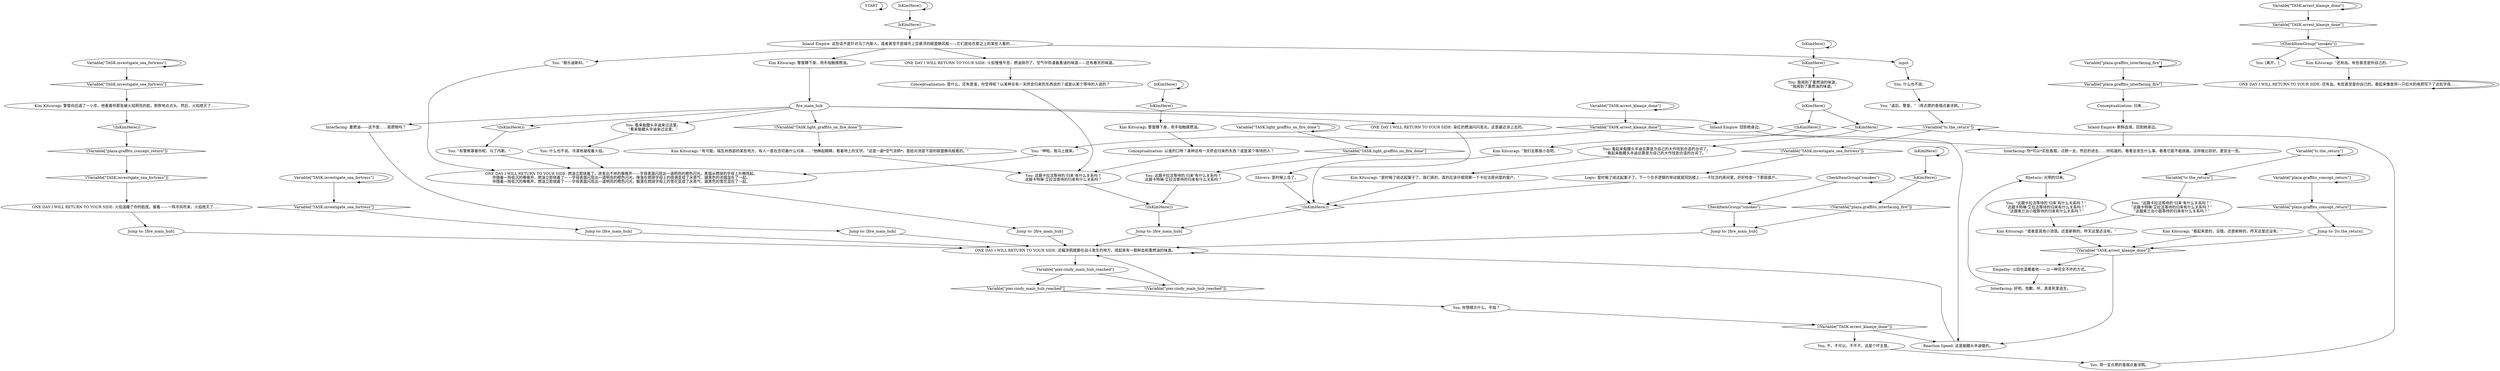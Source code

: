 # PLAZA / GRAFFITO
# There's a giant graffito on the plaza outside:
#Un jour je serai de retour près de toi
# ==================================================
digraph G {
	  0 [label="START"];
	  1 [label="input"];
	  2 [label="You: 什么也不说。冷漠地凝视着火焰。"];
	  3 [label="IsKimHere()"];
	  4 [label="IsKimHere()", shape=diamond];
	  5 [label="!(IsKimHere())", shape=diamond];
	  6 [label="ONE DAY I WILL RETURN TO YOUR SIDE: 火焰慢慢平息，燃油烧尽了。空气中弥漫着重油的味道——还有春天的味道。"];
	  7 [label="You: “有警察罩着你呢，马丁内斯。”"];
	  8 [label="Variable[\"TASK.arrest_klaasje_done\"]"];
	  9 [label="Variable[\"TASK.arrest_klaasje_done\"]", shape=diamond];
	  10 [label="!(Variable[\"TASK.arrest_klaasje_done\"])", shape=diamond];
	  11 [label="Interfacing: 你*可以*买些香烟，点燃一支，然后扔进去……你知道的，看看会发生什么事。看看它能不能烧着。这样做比较好。更安全一些。"];
	  12 [label="Rhetoric: 光明的归来。"];
	  13 [label="Jump to: [fire_main_hub]"];
	  14 [label="ONE DAY I WILL RETURN TO YOUR SIDE: 染红的燃油闪闪发光。这是最近涂上去的。"];
	  15 [label="You: 看来骷髅头辛迪来过这里。\n“看来骷髅头辛迪来过这里。”"];
	  16 [label="You: [离开。]"];
	  17 [label="You: 不。不可以。不不不，这是个坏主意。"];
	  18 [label="You: 这跟卡拉洁等待的‘归来’有什么关系吗？\n这跟卡特琳·艾拉洁等待的归来有什么关系吗？"];
	  19 [label="Inland Empire: 回到她身边。"];
	  20 [label="You: “退后，警督。”（用点燃的香烟点着涂鸦。）"];
	  21 [label="Conceptualization: 以谁的口吻？某种总有一天终会归来的东西？或是某个等待的人？"];
	  22 [label="Kim Kitsuragi: “或者是其他小流氓。还是新鲜的。昨天这里还没有。”"];
	  23 [label="Kim Kitsuragi: “有可能。瑞瓦肖西部的某些地方，有人一直在念叨着什么归来……”他眯起眼睛，看着地上的文字。“这是一副*空气涂鸦*，是给对流层下部的联盟静风舰看的。”"];
	  24 [label="Interfacing: 重燃油——这不是……易燃物吗？"];
	  25 [label="You: 用一支点燃的香烟点着涂鸦。"];
	  26 [label="Interfacing: 好吧。抱歉。呼。真是死里逃生。"];
	  27 [label="Variable[\"TASK.investigate_sea_fortress\"]"];
	  28 [label="Variable[\"TASK.investigate_sea_fortress\"]", shape=diamond];
	  29 [label="!(Variable[\"TASK.investigate_sea_fortress\"])", shape=diamond];
	  30 [label="Inland Empire: 新鲜血液。回到她身边。"];
	  31 [label="Variable[\"plaza.graffito_concept_return\"]"];
	  32 [label="Variable[\"plaza.graffito_concept_return\"]", shape=diamond];
	  33 [label="!(Variable[\"plaza.graffito_concept_return\"])", shape=diamond];
	  34 [label="ONE DAY I WILL RETURN TO YOUR SIDE: 火焰温暖了你的脸庞。接着——一阵冷风吹来，火焰熄灭了……"];
	  35 [label="Kim Kitsuragi: “是时候了结这起案子了。我们真的，真的应该仔细观察一下卡拉洁房间里的窗户。”"];
	  36 [label="IsKimHere()"];
	  37 [label="IsKimHere()", shape=diamond];
	  38 [label="!(IsKimHere())", shape=diamond];
	  39 [label="Conceptualization: 是什么，还有是谁，你觉得呢？以某种总有一天终会归来的东西说的？或是以某个等待的人说的？"];
	  40 [label="Jump to: [fire_main_hub]"];
	  41 [label="Variable[\"TASK.investigate_sea_fortress\"]"];
	  42 [label="Variable[\"TASK.investigate_sea_fortress\"]", shape=diamond];
	  43 [label="!(Variable[\"TASK.investigate_sea_fortress\"])", shape=diamond];
	  44 [label="Jump to: [fire_main_hub]"];
	  45 [label="Variable[\"plaza.graffito_interfacing_fire\"]"];
	  46 [label="Variable[\"plaza.graffito_interfacing_fire\"]", shape=diamond];
	  47 [label="!(Variable[\"plaza.graffito_interfacing_fire\"])", shape=diamond];
	  48 [label="Variable[\"TASK.arrest_klaasje_done\"]"];
	  49 [label="Variable[\"TASK.arrest_klaasje_done\"]", shape=diamond];
	  50 [label="!(Variable[\"TASK.arrest_klaasje_done\"])", shape=diamond];
	  51 [label="Variable[\"tc.the_return\"]"];
	  52 [label="Variable[\"tc.the_return\"]", shape=diamond];
	  53 [label="!(Variable[\"tc.the_return\"])", shape=diamond];
	  54 [label="ONE DAY I WILL RETURN TO YOUR SIDE: 燃油立即烧着了，迸发出不祥的嘶嘶声——字母表面闪现出一道明亮的橙色闪光。黑烟从燃烧的字母上升腾而起。\n伴随着一阵低沉的嘶嘶声，燃油立即烧着了——字母表面闪现出一道明亮的橙色闪光。降落在燃烧字母上的雨滴变成了水蒸气，跟黑色的浓烟混在了一起。\n伴随着一阵低沉的嘶嘶声，燃油立即烧着了——字母表面闪现出一道明亮的橙色闪光。飘落在燃烧字母上的雪花变成了水蒸气，跟黑色的雪花混在了一起。"];
	  55 [label="IsKimHere()"];
	  56 [label="IsKimHere()", shape=diamond];
	  57 [label="!(IsKimHere())", shape=diamond];
	  58 [label="Empathy: 火焰也温暖着他——以一种完全不坏的方式。"];
	  59 [label="You: “这跟卡拉洁等待的‘归来’有什么关系吗？”\n“这跟卡特琳·艾拉洁等待的归来有什么关系吗？”\n“这跟奥兰治小姐等待的归来有什么关系吗？”"];
	  60 [label="Conceptualization: 归来……"];
	  61 [label="CheckItemGroup(\"smokes\")"];
	  62 [label="CheckItemGroup(\"smokes\")", shape=diamond];
	  63 [label="!(CheckItemGroup(\"smokes\"))", shape=diamond];
	  64 [label="You: 这跟卡拉洁等待的‘归来’有什么关系吗？\n这跟卡特琳·艾拉洁等待的归来有什么关系吗？"];
	  65 [label="Jump to: [fire_main_hub]"];
	  66 [label="Jump to: [fire_main_hub]"];
	  67 [label="Kim Kitsuragi: “我们去那座小岛吧。”"];
	  68 [label="ONE DAY I WILL RETURN TO YOUR SIDE: 还有血。有些甚至是你自己的。看起来像是用一只巨大的拖把写下了这些字母……"];
	  69 [label="Variable[\"TASK.light_graffito_on_fire_done\"]"];
	  70 [label="Variable[\"TASK.light_graffito_on_fire_done\"]", shape=diamond];
	  71 [label="!(Variable[\"TASK.light_graffito_on_fire_done\"])", shape=diamond];
	  72 [label="You: 我闻到了重燃油的味道。\n“我闻到了重燃油的味道。”"];
	  73 [label="Kim Kitsuragi: 警督蹲下身，用手指触摸燃油。"];
	  74 [label="You: “神啦。我马上就来。”"];
	  75 [label="You: “这跟卡拉洁等待的‘归来’有什么关系吗？”\n“这跟卡特琳·艾拉洁等待的归来有什么关系吗？”\n“这跟奥兰治小姐等待的归来有什么关系吗？”"];
	  76 [label="Jump to: [fire_main_hub]"];
	  77 [label="Inland Empire: 这些话不是针对马丁内斯人，或者甚至不是城市上空悬浮的联盟静风舰——它们是给在那之上的某些人看的……"];
	  78 [label="Kim Kitsuragi: 警督向后退了一小步。他看着你那张被火焰照亮的脸，默默地点点头。然后，火焰熄灭了……"];
	  79 [label="Shivers: 是时候上岛了。"];
	  80 [label="Jump to: [tc.the_return]"];
	  81 [label="IsKimHere()"];
	  82 [label="IsKimHere()", shape=diamond];
	  83 [label="!(IsKimHere())", shape=diamond];
	  84 [label="You: 看起来骷髅头辛迪总算是为自己的大作找到合适的台词了。\n“看起来骷髅头辛迪总算是为自己的大作找到合适的台词了。”"];
	  85 [label="Kim Kitsuragi: “还有血。有些甚至是你自己的。”"];
	  86 [label="You: 你想暗示什么，手指？"];
	  87 [label="Reaction Speed: 这是骷髅头辛迪做的。"];
	  88 [label="You: 什么也不说。"];
	  89 [label="ONE DAY I WILL RETURN TO YOUR SIDE: 这幅涂鸦就画在战斗发生的地方。闻起来有一股鲜血和重燃油的味道。"];
	  90 [label="fire_main_hub"];
	  91 [label="Kim Kitsuragi: “看起来是的，没错。还是新鲜的。昨天这里还没有。”"];
	  92 [label="IsKimHere()"];
	  93 [label="IsKimHere()", shape=diamond];
	  94 [label="!(IsKimHere())", shape=diamond];
	  95 [label="Variable[\"pier.cindy_main_hub_reached\"]"];
	  96 [label="Variable[\"pier.cindy_main_hub_reached\"]", shape=diamond];
	  97 [label="!(Variable[\"pier.cindy_main_hub_reached\"])", shape=diamond];
	  98 [label="Kim Kitsuragi: 警督蹲下身，用手指触摸燃油。"];
	  99 [label="You: “极乐迪斯科。”"];
	  100 [label="Logic: 是时候了结这起案子了。下一个合乎逻辑的举动就是回到楼上——卡拉洁的房间里。好好检查一下那扇窗户。"];
	  0 -> 0
	  1 -> 88
	  2 -> 54
	  3 -> 3
	  3 -> 4
	  4 -> 98
	  5 -> 13
	  6 -> 39
	  7 -> 54
	  8 -> 8
	  8 -> 9
	  9 -> 63
	  10 -> 17
	  10 -> 87
	  11 -> 12
	  12 -> 75
	  13 -> 89
	  14 -> 79
	  15 -> 2
	  17 -> 25
	  18 -> 38
	  19 -> 11
	  20 -> 53
	  21 -> 18
	  22 -> 50
	  23 -> 18
	  24 -> 44
	  25 -> 53
	  26 -> 12
	  27 -> 27
	  27 -> 28
	  28 -> 66
	  29 -> 34
	  30 -> 11
	  31 -> 32
	  31 -> 31
	  32 -> 80
	  33 -> 29
	  34 -> 40
	  35 -> 5
	  36 -> 36
	  36 -> 37
	  37 -> 72
	  38 -> 13
	  39 -> 18
	  40 -> 89
	  41 -> 41
	  41 -> 42
	  42 -> 78
	  43 -> 100
	  44 -> 89
	  45 -> 45
	  45 -> 46
	  46 -> 60
	  47 -> 65
	  48 -> 48
	  48 -> 49
	  49 -> 74
	  49 -> 87
	  50 -> 58
	  50 -> 87
	  51 -> 51
	  51 -> 52
	  52 -> 59
	  53 -> 43
	  54 -> 76
	  55 -> 56
	  55 -> 55
	  56 -> 77
	  57 -> 33
	  58 -> 26
	  59 -> 22
	  60 -> 30
	  61 -> 61
	  61 -> 62
	  62 -> 65
	  63 -> 16
	  63 -> 85
	  64 -> 38
	  65 -> 89
	  66 -> 89
	  67 -> 5
	  68 -> 68
	  69 -> 69
	  69 -> 70
	  70 -> 64
	  71 -> 23
	  72 -> 92
	  73 -> 90
	  74 -> 54
	  75 -> 22
	  76 -> 89
	  77 -> 73
	  77 -> 99
	  77 -> 6
	  77 -> 1
	  78 -> 57
	  79 -> 5
	  80 -> 50
	  81 -> 81
	  81 -> 82
	  82 -> 47
	  83 -> 7
	  84 -> 35
	  85 -> 68
	  86 -> 10
	  87 -> 89
	  88 -> 20
	  89 -> 95
	  90 -> 71
	  90 -> 14
	  90 -> 15
	  90 -> 19
	  90 -> 83
	  90 -> 24
	  91 -> 50
	  92 -> 93
	  92 -> 94
	  93 -> 84
	  94 -> 67
	  95 -> 96
	  95 -> 97
	  96 -> 86
	  97 -> 89
	  98 -> 21
	  99 -> 54
	  100 -> 5
}

